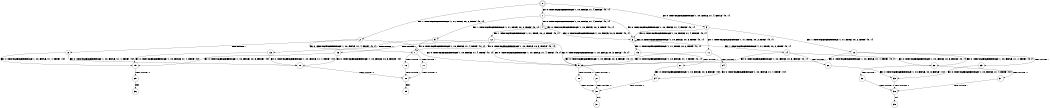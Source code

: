 digraph BCG {
size = "7, 10.5";
center = TRUE;
node [shape = circle];
0 [peripheries = 2];
0 -> 1 [label = "EX !0 !ATOMIC_EXCH_BRANCH (1, +0, FALSE, +1, 4, FALSE) !{0, 1}"];
0 -> 2 [label = "EX !1 !ATOMIC_EXCH_BRANCH (1, +1, TRUE, +0, 2, TRUE) !{0, 1}"];
0 -> 3 [label = "EX !0 !ATOMIC_EXCH_BRANCH (1, +0, FALSE, +1, 4, FALSE) !{0, 1}"];
1 -> 4 [label = "EX !0 !ATOMIC_EXCH_BRANCH (1, +0, FALSE, +1, 4, FALSE) !{0, 1}"];
1 -> 5 [label = "EX !1 !ATOMIC_EXCH_BRANCH (1, +1, TRUE, +0, 2, TRUE) !{0, 1}"];
1 -> 6 [label = "EX !0 !ATOMIC_EXCH_BRANCH (1, +0, FALSE, +1, 4, FALSE) !{0, 1}"];
2 -> 7 [label = "EX !0 !ATOMIC_EXCH_BRANCH (1, +0, FALSE, +1, 4, TRUE) !{0, 1}"];
2 -> 8 [label = "TERMINATE !1"];
2 -> 9 [label = "EX !0 !ATOMIC_EXCH_BRANCH (1, +0, FALSE, +1, 4, TRUE) !{0, 1}"];
3 -> 10 [label = "EX !1 !ATOMIC_EXCH_BRANCH (1, +1, TRUE, +0, 2, TRUE) !{0, 1}"];
3 -> 6 [label = "EX !0 !ATOMIC_EXCH_BRANCH (1, +0, FALSE, +1, 4, FALSE) !{0, 1}"];
3 -> 11 [label = "EX !1 !ATOMIC_EXCH_BRANCH (1, +1, TRUE, +0, 2, TRUE) !{0, 1}"];
4 -> 4 [label = "EX !0 !ATOMIC_EXCH_BRANCH (1, +0, FALSE, +0, 3, TRUE) !{0, 1}"];
4 -> 12 [label = "EX !1 !ATOMIC_EXCH_BRANCH (1, +1, TRUE, +0, 2, TRUE) !{0, 1}"];
4 -> 6 [label = "EX !0 !ATOMIC_EXCH_BRANCH (1, +0, FALSE, +0, 3, TRUE) !{0, 1}"];
5 -> 7 [label = "EX !0 !ATOMIC_EXCH_BRANCH (1, +0, FALSE, +1, 4, TRUE) !{0, 1}"];
5 -> 13 [label = "TERMINATE !1"];
5 -> 9 [label = "EX !0 !ATOMIC_EXCH_BRANCH (1, +0, FALSE, +1, 4, TRUE) !{0, 1}"];
6 -> 14 [label = "EX !1 !ATOMIC_EXCH_BRANCH (1, +1, TRUE, +0, 2, TRUE) !{0, 1}"];
6 -> 6 [label = "EX !0 !ATOMIC_EXCH_BRANCH (1, +0, FALSE, +0, 3, TRUE) !{0, 1}"];
6 -> 15 [label = "EX !1 !ATOMIC_EXCH_BRANCH (1, +1, TRUE, +0, 2, TRUE) !{0, 1}"];
7 -> 16 [label = "TERMINATE !0"];
7 -> 17 [label = "TERMINATE !1"];
8 -> 18 [label = "EX !0 !ATOMIC_EXCH_BRANCH (1, +0, FALSE, +1, 4, TRUE) !{0}"];
8 -> 19 [label = "EX !0 !ATOMIC_EXCH_BRANCH (1, +0, FALSE, +1, 4, TRUE) !{0}"];
9 -> 20 [label = "TERMINATE !0"];
9 -> 21 [label = "TERMINATE !1"];
10 -> 22 [label = "EX !0 !ATOMIC_EXCH_BRANCH (1, +0, FALSE, +1, 4, TRUE) !{0, 1}"];
10 -> 23 [label = "TERMINATE !1"];
10 -> 9 [label = "EX !0 !ATOMIC_EXCH_BRANCH (1, +0, FALSE, +1, 4, TRUE) !{0, 1}"];
11 -> 9 [label = "EX !0 !ATOMIC_EXCH_BRANCH (1, +0, FALSE, +1, 4, TRUE) !{0, 1}"];
11 -> 24 [label = "TERMINATE !1"];
12 -> 7 [label = "EX !0 !ATOMIC_EXCH_BRANCH (1, +0, FALSE, +0, 3, FALSE) !{0, 1}"];
12 -> 25 [label = "TERMINATE !1"];
12 -> 9 [label = "EX !0 !ATOMIC_EXCH_BRANCH (1, +0, FALSE, +0, 3, FALSE) !{0, 1}"];
13 -> 18 [label = "EX !0 !ATOMIC_EXCH_BRANCH (1, +0, FALSE, +1, 4, TRUE) !{0}"];
13 -> 19 [label = "EX !0 !ATOMIC_EXCH_BRANCH (1, +0, FALSE, +1, 4, TRUE) !{0}"];
14 -> 22 [label = "EX !0 !ATOMIC_EXCH_BRANCH (1, +0, FALSE, +0, 3, FALSE) !{0, 1}"];
14 -> 26 [label = "TERMINATE !1"];
14 -> 9 [label = "EX !0 !ATOMIC_EXCH_BRANCH (1, +0, FALSE, +0, 3, FALSE) !{0, 1}"];
15 -> 9 [label = "EX !0 !ATOMIC_EXCH_BRANCH (1, +0, FALSE, +0, 3, FALSE) !{0, 1}"];
15 -> 27 [label = "TERMINATE !1"];
16 -> 28 [label = "TERMINATE !1"];
17 -> 28 [label = "TERMINATE !0"];
18 -> 28 [label = "TERMINATE !0"];
19 -> 29 [label = "TERMINATE !0"];
20 -> 30 [label = "TERMINATE !1"];
21 -> 30 [label = "TERMINATE !0"];
22 -> 31 [label = "TERMINATE !0"];
22 -> 32 [label = "TERMINATE !1"];
23 -> 33 [label = "EX !0 !ATOMIC_EXCH_BRANCH (1, +0, FALSE, +1, 4, TRUE) !{0}"];
24 -> 34 [label = "EX !0 !ATOMIC_EXCH_BRANCH (1, +0, FALSE, +1, 4, TRUE) !{0}"];
25 -> 18 [label = "EX !0 !ATOMIC_EXCH_BRANCH (1, +0, FALSE, +0, 3, FALSE) !{0}"];
25 -> 19 [label = "EX !0 !ATOMIC_EXCH_BRANCH (1, +0, FALSE, +0, 3, FALSE) !{0}"];
26 -> 33 [label = "EX !0 !ATOMIC_EXCH_BRANCH (1, +0, FALSE, +0, 3, FALSE) !{0}"];
27 -> 34 [label = "EX !0 !ATOMIC_EXCH_BRANCH (1, +0, FALSE, +0, 3, FALSE) !{0}"];
28 -> 35 [label = "exit"];
29 -> 36 [label = "exit"];
30 -> 37 [label = "exit"];
31 -> 38 [label = "TERMINATE !1"];
32 -> 38 [label = "TERMINATE !0"];
33 -> 38 [label = "TERMINATE !0"];
34 -> 30 [label = "TERMINATE !0"];
38 -> 39 [label = "exit"];
}
